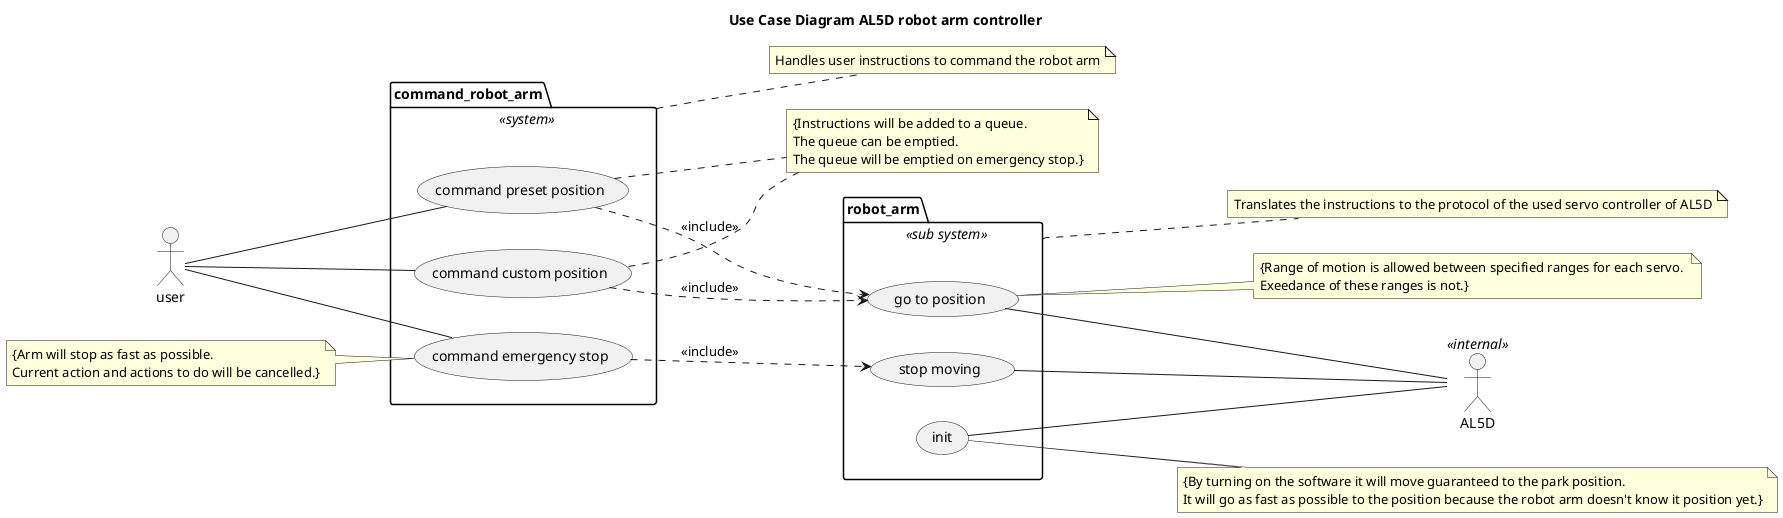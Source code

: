 @startuml Use Case Diagram AL5D robot arm controller
title Use Case Diagram AL5D robot arm controller

left to right direction
actor user
actor AL5D <<internal>>

note "{Range of motion is allowed between specified ranges for each servo. \nExeedance of these ranges is not.}" AS note_QoS_SAFETY_range_of_motion
note "{Arm will stop as fast as possible. \nCurrent action and actions to do will be cancelled.}" AS note_QoS_SAFETY_emergency_stop
note "{By turning on the software it will move guaranteed to the park position. \nIt will go as fast as possible to the position because the robot arm doesn't know it position yet.}" AS note_QoS_SAFETY_init

note "Handles user instructions to command the robot arm" AS note_command_robot_arm
note "Translates the instructions to the protocol of the used servo controller of AL5D" AS note_robot_arm
note "{Instructions will be added to a queue. \nThe queue can be emptied. \nThe queue will be emptied on emergency stop.}" AS note_QoS_EXTRA_queue

package command_robot_arm <<system>> {
    user -- (command custom position)
    user -- (command preset position)
    user -- (command emergency stop)

    (command emergency stop) -up- note_QoS_SAFETY_emergency_stop

    (command custom position) .- note_QoS_EXTRA_queue
    (command preset position) .- note_QoS_EXTRA_queue
}


package robot_arm <<sub system>> {
    (command custom position) ..> (go to position) : <<include>>
    (command preset position) ..> (go to position) : <<include>>
    (command emergency stop) ..> (stop moving) : <<include>>
    (go to position) -- AL5D
    (stop moving) -- AL5D
    (init) -- AL5D

    (init) -- note_QoS_SAFETY_init
    (go to position) -- note_QoS_SAFETY_range_of_motion
}

command_robot_arm .- note_command_robot_arm
robot_arm .- note_robot_arm

@enduml